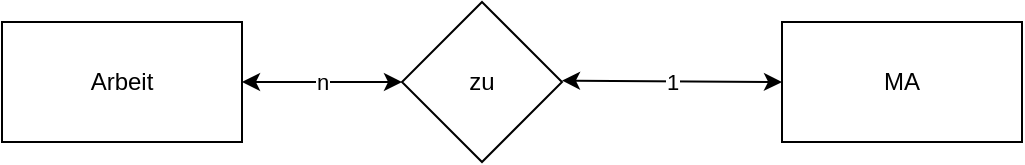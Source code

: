 <mxfile>
    <diagram id="neJhwrEVpQTxPfW6QeF7" name="Page-1">
        <mxGraphModel dx="823" dy="620" grid="1" gridSize="10" guides="1" tooltips="1" connect="1" arrows="1" fold="1" page="1" pageScale="1" pageWidth="850" pageHeight="1100" math="0" shadow="0">
            <root>
                <mxCell id="0"/>
                <mxCell id="1" parent="0"/>
                <object label="Arbeit" id="2">
                    <mxCell style="rounded=0;whiteSpace=wrap;html=1;" vertex="1" parent="1">
                        <mxGeometry x="80" y="90" width="120" height="60" as="geometry"/>
                    </mxCell>
                </object>
                <mxCell id="5" value="zu" style="rhombus;whiteSpace=wrap;html=1;" vertex="1" parent="1">
                    <mxGeometry x="280" y="80" width="80" height="80" as="geometry"/>
                </mxCell>
                <mxCell id="6" value="MA" style="rounded=0;whiteSpace=wrap;html=1;" vertex="1" parent="1">
                    <mxGeometry x="470" y="90" width="120" height="60" as="geometry"/>
                </mxCell>
                <mxCell id="7" value="n" style="endArrow=classic;startArrow=classic;html=1;exitX=1;exitY=0.5;exitDx=0;exitDy=0;entryX=0;entryY=0.5;entryDx=0;entryDy=0;" edge="1" parent="1" source="2" target="5">
                    <mxGeometry width="50" height="50" relative="1" as="geometry">
                        <mxPoint x="350" y="260" as="sourcePoint"/>
                        <mxPoint x="400" y="210" as="targetPoint"/>
                    </mxGeometry>
                </mxCell>
                <mxCell id="8" value="1" style="endArrow=classic;startArrow=classic;html=1;exitX=1;exitY=0.5;exitDx=0;exitDy=0;entryX=0;entryY=0.5;entryDx=0;entryDy=0;" edge="1" parent="1" target="6">
                    <mxGeometry width="50" height="50" relative="1" as="geometry">
                        <mxPoint x="360.0" y="119.29" as="sourcePoint"/>
                        <mxPoint x="440" y="119.29" as="targetPoint"/>
                    </mxGeometry>
                </mxCell>
            </root>
        </mxGraphModel>
    </diagram>
</mxfile>